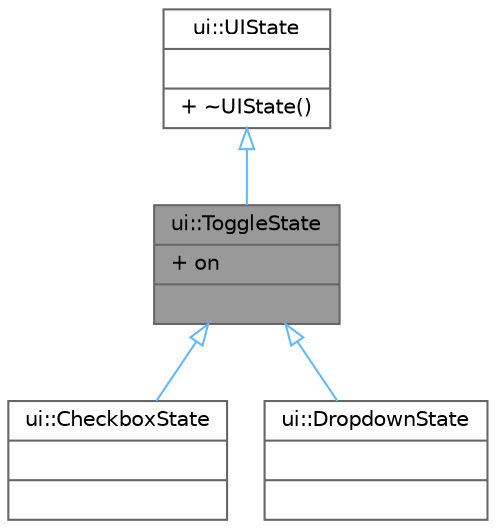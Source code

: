 digraph "ui::ToggleState"
{
 // LATEX_PDF_SIZE
  bgcolor="transparent";
  edge [fontname=Helvetica,fontsize=10,labelfontname=Helvetica,labelfontsize=10];
  node [fontname=Helvetica,fontsize=10,shape=box,height=0.2,width=0.4];
  Node1 [shape=record,label="{ui::ToggleState\n|+ on\l|}",height=0.2,width=0.4,color="gray40", fillcolor="grey60", style="filled", fontcolor="black",tooltip=" "];
  Node2 -> Node1 [dir="back",color="steelblue1",style="solid",arrowtail="onormal"];
  Node2 [shape=record,label="{ui::UIState\n||+ ~UIState()\l}",height=0.2,width=0.4,color="gray40", fillcolor="white", style="filled",URL="$d4/d81/structui_1_1_u_i_state.html",tooltip=" "];
  Node1 -> Node3 [dir="back",color="steelblue1",style="solid",arrowtail="onormal"];
  Node3 [shape=record,label="{ui::CheckboxState\n||}",height=0.2,width=0.4,color="gray40", fillcolor="white", style="filled",URL="$d8/dd3/structui_1_1_checkbox_state.html",tooltip=" "];
  Node1 -> Node4 [dir="back",color="steelblue1",style="solid",arrowtail="onormal"];
  Node4 [shape=record,label="{ui::DropdownState\n||}",height=0.2,width=0.4,color="gray40", fillcolor="white", style="filled",URL="$d0/de4/structui_1_1_dropdown_state.html",tooltip=" "];
}
